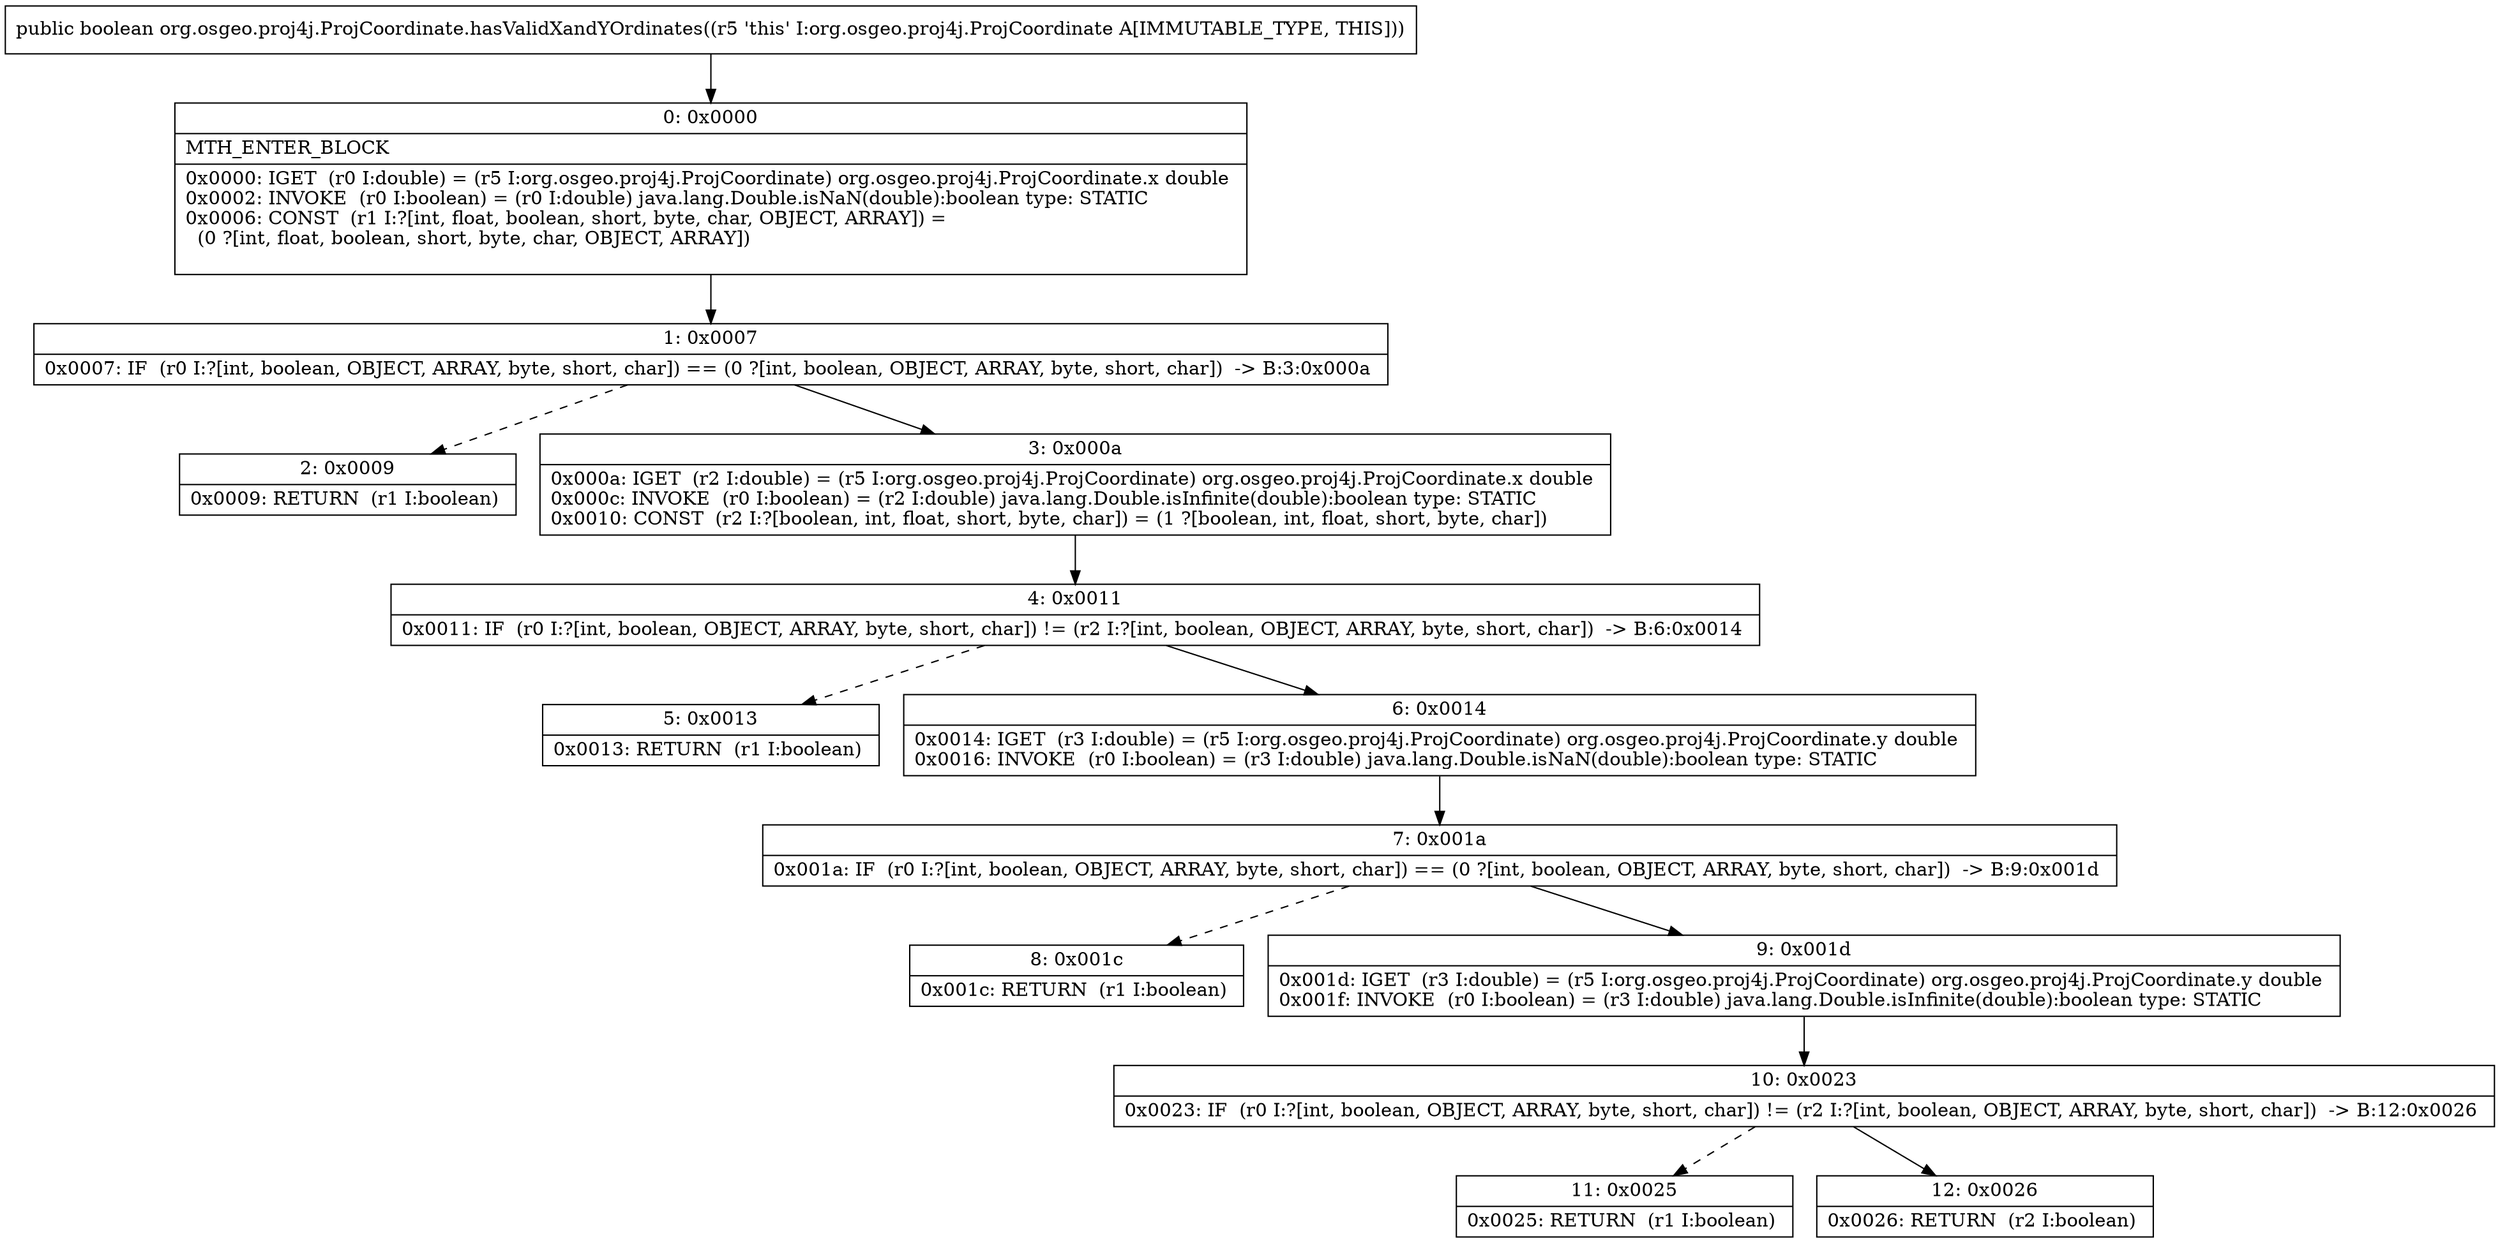 digraph "CFG fororg.osgeo.proj4j.ProjCoordinate.hasValidXandYOrdinates()Z" {
Node_0 [shape=record,label="{0\:\ 0x0000|MTH_ENTER_BLOCK\l|0x0000: IGET  (r0 I:double) = (r5 I:org.osgeo.proj4j.ProjCoordinate) org.osgeo.proj4j.ProjCoordinate.x double \l0x0002: INVOKE  (r0 I:boolean) = (r0 I:double) java.lang.Double.isNaN(double):boolean type: STATIC \l0x0006: CONST  (r1 I:?[int, float, boolean, short, byte, char, OBJECT, ARRAY]) = \l  (0 ?[int, float, boolean, short, byte, char, OBJECT, ARRAY])\l \l}"];
Node_1 [shape=record,label="{1\:\ 0x0007|0x0007: IF  (r0 I:?[int, boolean, OBJECT, ARRAY, byte, short, char]) == (0 ?[int, boolean, OBJECT, ARRAY, byte, short, char])  \-\> B:3:0x000a \l}"];
Node_2 [shape=record,label="{2\:\ 0x0009|0x0009: RETURN  (r1 I:boolean) \l}"];
Node_3 [shape=record,label="{3\:\ 0x000a|0x000a: IGET  (r2 I:double) = (r5 I:org.osgeo.proj4j.ProjCoordinate) org.osgeo.proj4j.ProjCoordinate.x double \l0x000c: INVOKE  (r0 I:boolean) = (r2 I:double) java.lang.Double.isInfinite(double):boolean type: STATIC \l0x0010: CONST  (r2 I:?[boolean, int, float, short, byte, char]) = (1 ?[boolean, int, float, short, byte, char]) \l}"];
Node_4 [shape=record,label="{4\:\ 0x0011|0x0011: IF  (r0 I:?[int, boolean, OBJECT, ARRAY, byte, short, char]) != (r2 I:?[int, boolean, OBJECT, ARRAY, byte, short, char])  \-\> B:6:0x0014 \l}"];
Node_5 [shape=record,label="{5\:\ 0x0013|0x0013: RETURN  (r1 I:boolean) \l}"];
Node_6 [shape=record,label="{6\:\ 0x0014|0x0014: IGET  (r3 I:double) = (r5 I:org.osgeo.proj4j.ProjCoordinate) org.osgeo.proj4j.ProjCoordinate.y double \l0x0016: INVOKE  (r0 I:boolean) = (r3 I:double) java.lang.Double.isNaN(double):boolean type: STATIC \l}"];
Node_7 [shape=record,label="{7\:\ 0x001a|0x001a: IF  (r0 I:?[int, boolean, OBJECT, ARRAY, byte, short, char]) == (0 ?[int, boolean, OBJECT, ARRAY, byte, short, char])  \-\> B:9:0x001d \l}"];
Node_8 [shape=record,label="{8\:\ 0x001c|0x001c: RETURN  (r1 I:boolean) \l}"];
Node_9 [shape=record,label="{9\:\ 0x001d|0x001d: IGET  (r3 I:double) = (r5 I:org.osgeo.proj4j.ProjCoordinate) org.osgeo.proj4j.ProjCoordinate.y double \l0x001f: INVOKE  (r0 I:boolean) = (r3 I:double) java.lang.Double.isInfinite(double):boolean type: STATIC \l}"];
Node_10 [shape=record,label="{10\:\ 0x0023|0x0023: IF  (r0 I:?[int, boolean, OBJECT, ARRAY, byte, short, char]) != (r2 I:?[int, boolean, OBJECT, ARRAY, byte, short, char])  \-\> B:12:0x0026 \l}"];
Node_11 [shape=record,label="{11\:\ 0x0025|0x0025: RETURN  (r1 I:boolean) \l}"];
Node_12 [shape=record,label="{12\:\ 0x0026|0x0026: RETURN  (r2 I:boolean) \l}"];
MethodNode[shape=record,label="{public boolean org.osgeo.proj4j.ProjCoordinate.hasValidXandYOrdinates((r5 'this' I:org.osgeo.proj4j.ProjCoordinate A[IMMUTABLE_TYPE, THIS])) }"];
MethodNode -> Node_0;
Node_0 -> Node_1;
Node_1 -> Node_2[style=dashed];
Node_1 -> Node_3;
Node_3 -> Node_4;
Node_4 -> Node_5[style=dashed];
Node_4 -> Node_6;
Node_6 -> Node_7;
Node_7 -> Node_8[style=dashed];
Node_7 -> Node_9;
Node_9 -> Node_10;
Node_10 -> Node_11[style=dashed];
Node_10 -> Node_12;
}


